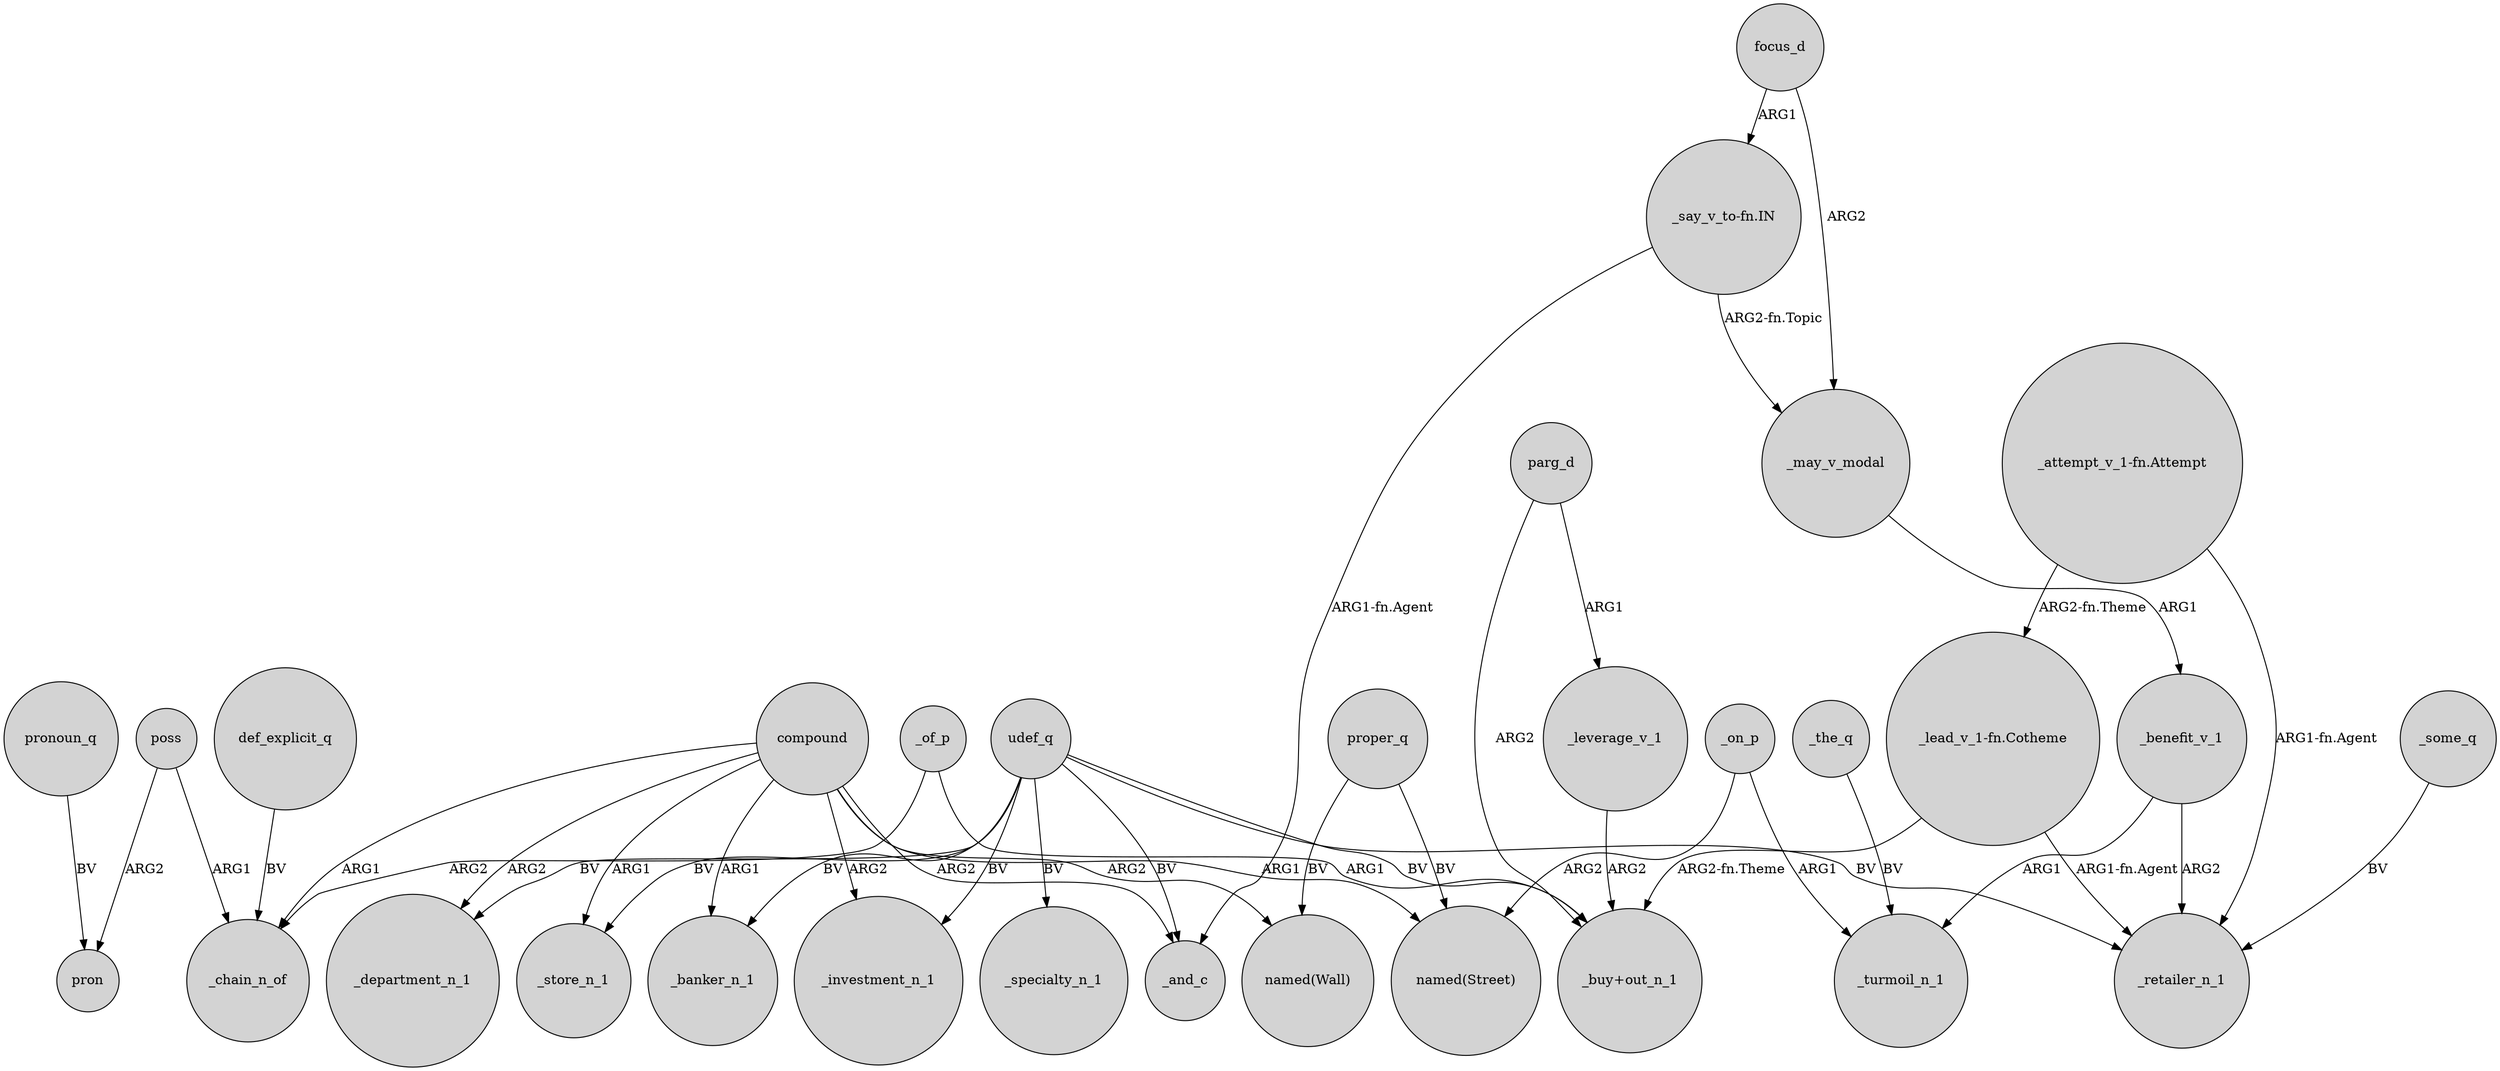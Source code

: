 digraph {
	node [shape=circle style=filled]
	def_explicit_q -> _chain_n_of [label=BV]
	udef_q -> _department_n_1 [label=BV]
	udef_q -> _specialty_n_1 [label=BV]
	_the_q -> _turmoil_n_1 [label=BV]
	udef_q -> _store_n_1 [label=BV]
	poss -> pron [label=ARG2]
	compound -> _store_n_1 [label=ARG1]
	"_say_v_to-fn.IN" -> _and_c [label="ARG1-fn.Agent"]
	"_lead_v_1-fn.Cotheme" -> _retailer_n_1 [label="ARG1-fn.Agent"]
	compound -> "named(Street)" [label=ARG1]
	proper_q -> "named(Wall)" [label=BV]
	focus_d -> _may_v_modal [label=ARG2]
	compound -> _chain_n_of [label=ARG1]
	poss -> _chain_n_of [label=ARG1]
	compound -> _department_n_1 [label=ARG2]
	compound -> _investment_n_1 [label=ARG2]
	parg_d -> "_buy+out_n_1" [label=ARG2]
	udef_q -> "_buy+out_n_1" [label=BV]
	_of_p -> _chain_n_of [label=ARG2]
	proper_q -> "named(Street)" [label=BV]
	_benefit_v_1 -> _retailer_n_1 [label=ARG2]
	_on_p -> _turmoil_n_1 [label=ARG1]
	parg_d -> _leverage_v_1 [label=ARG1]
	pronoun_q -> pron [label=BV]
	compound -> _and_c [label=ARG2]
	compound -> "named(Wall)" [label=ARG2]
	"_say_v_to-fn.IN" -> _may_v_modal [label="ARG2-fn.Topic"]
	_may_v_modal -> _benefit_v_1 [label=ARG1]
	udef_q -> _banker_n_1 [label=BV]
	"_attempt_v_1-fn.Attempt" -> "_lead_v_1-fn.Cotheme" [label="ARG2-fn.Theme"]
	_on_p -> "named(Street)" [label=ARG2]
	_leverage_v_1 -> "_buy+out_n_1" [label=ARG2]
	_benefit_v_1 -> _turmoil_n_1 [label=ARG1]
	compound -> _banker_n_1 [label=ARG1]
	udef_q -> _investment_n_1 [label=BV]
	udef_q -> _retailer_n_1 [label=BV]
	_some_q -> _retailer_n_1 [label=BV]
	udef_q -> _and_c [label=BV]
	"_lead_v_1-fn.Cotheme" -> "_buy+out_n_1" [label="ARG2-fn.Theme"]
	_of_p -> "_buy+out_n_1" [label=ARG1]
	"_attempt_v_1-fn.Attempt" -> _retailer_n_1 [label="ARG1-fn.Agent"]
	focus_d -> "_say_v_to-fn.IN" [label=ARG1]
}
